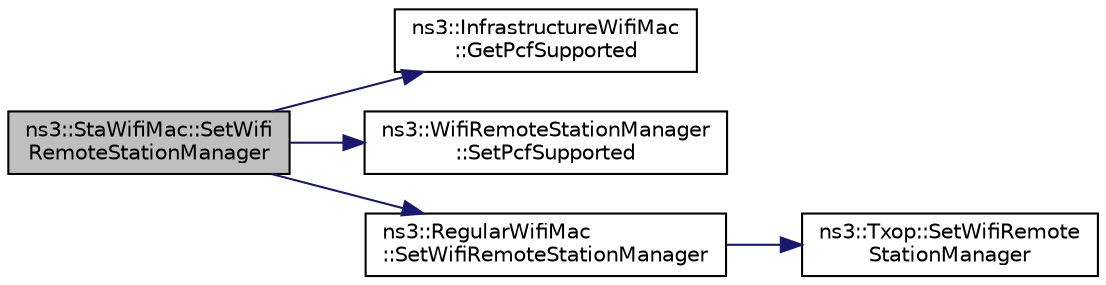 digraph "ns3::StaWifiMac::SetWifiRemoteStationManager"
{
 // LATEX_PDF_SIZE
  edge [fontname="Helvetica",fontsize="10",labelfontname="Helvetica",labelfontsize="10"];
  node [fontname="Helvetica",fontsize="10",shape=record];
  rankdir="LR";
  Node1 [label="ns3::StaWifiMac::SetWifi\lRemoteStationManager",height=0.2,width=0.4,color="black", fillcolor="grey75", style="filled", fontcolor="black",tooltip="Set up WifiRemoteStationManager associated with this StaWifiMac."];
  Node1 -> Node2 [color="midnightblue",fontsize="10",style="solid",fontname="Helvetica"];
  Node2 [label="ns3::InfrastructureWifiMac\l::GetPcfSupported",height=0.2,width=0.4,color="black", fillcolor="white", style="filled",URL="$classns3_1_1_infrastructure_wifi_mac.html#a47ccbba3931e183c3b7cfe7777abb366",tooltip="Return whether the device supports PCF."];
  Node1 -> Node3 [color="midnightblue",fontsize="10",style="solid",fontname="Helvetica"];
  Node3 [label="ns3::WifiRemoteStationManager\l::SetPcfSupported",height=0.2,width=0.4,color="black", fillcolor="white", style="filled",URL="$classns3_1_1_wifi_remote_station_manager.html#ab6c7f9f02ac61b18d18316159dcdacbf",tooltip="Enable or disable PCF capability support."];
  Node1 -> Node4 [color="midnightblue",fontsize="10",style="solid",fontname="Helvetica"];
  Node4 [label="ns3::RegularWifiMac\l::SetWifiRemoteStationManager",height=0.2,width=0.4,color="black", fillcolor="white", style="filled",URL="$classns3_1_1_regular_wifi_mac.html#a2519a6cbda45d3fd449d41c5f889d42b",tooltip=" "];
  Node4 -> Node5 [color="midnightblue",fontsize="10",style="solid",fontname="Helvetica"];
  Node5 [label="ns3::Txop::SetWifiRemote\lStationManager",height=0.2,width=0.4,color="black", fillcolor="white", style="filled",URL="$classns3_1_1_txop.html#ab09fd3520f361609a6eaaa629c0d3259",tooltip="Set WifiRemoteStationsManager this Txop is associated to."];
}
